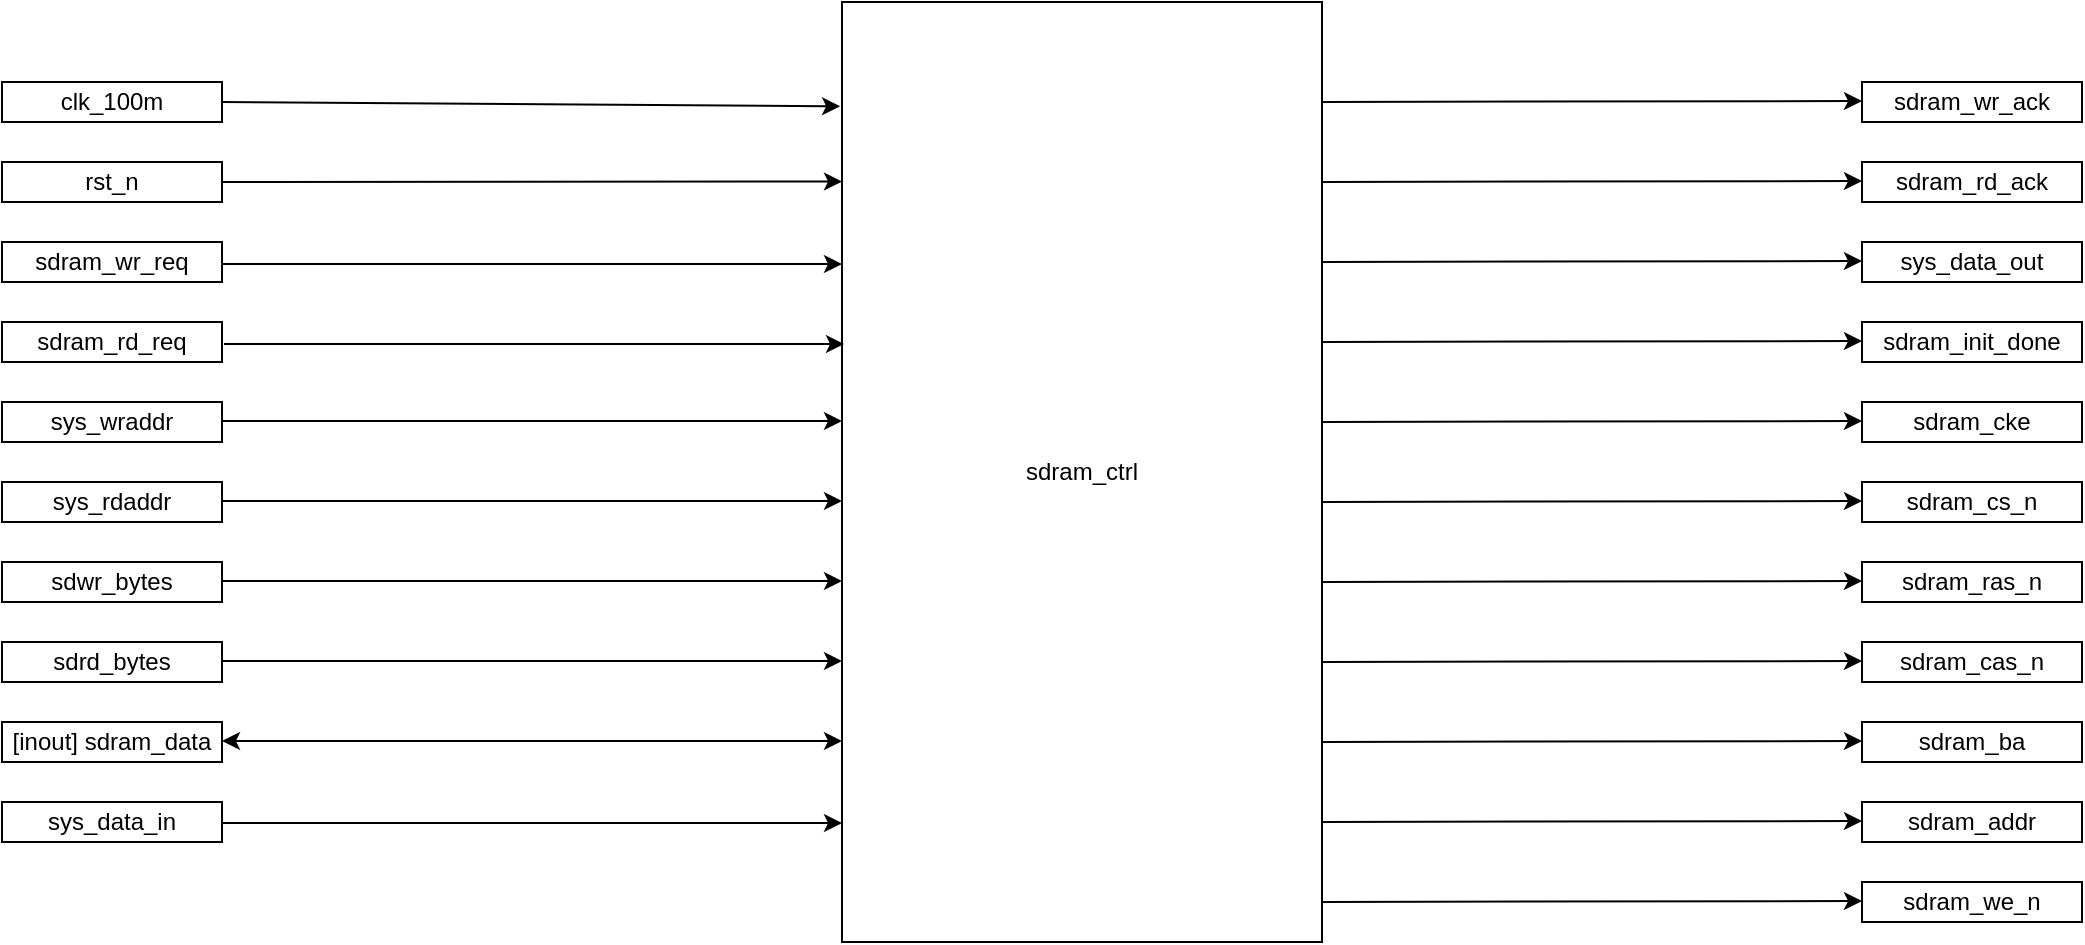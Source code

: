 <mxfile version="22.0.8" type="github">
  <diagram name="Page-1" id="QzKriibWGeIbcQBbAOVL">
    <mxGraphModel dx="1434" dy="758" grid="1" gridSize="10" guides="1" tooltips="1" connect="1" arrows="1" fold="1" page="1" pageScale="1" pageWidth="850" pageHeight="1100" math="0" shadow="0">
      <root>
        <mxCell id="0" />
        <mxCell id="1" parent="0" />
        <mxCell id="-hZiaQxBjhqHarwySM8e-2" value="sdram_ctrl" style="rounded=0;whiteSpace=wrap;html=1;" parent="1" vertex="1">
          <mxGeometry x="510" y="120" width="240" height="470" as="geometry" />
        </mxCell>
        <mxCell id="-hZiaQxBjhqHarwySM8e-10" value="clk_100m" style="rounded=0;whiteSpace=wrap;html=1;" parent="1" vertex="1">
          <mxGeometry x="90" y="160" width="110" height="20" as="geometry" />
        </mxCell>
        <mxCell id="-hZiaQxBjhqHarwySM8e-11" value="rst_n" style="rounded=0;whiteSpace=wrap;html=1;" parent="1" vertex="1">
          <mxGeometry x="90" y="200" width="110" height="20" as="geometry" />
        </mxCell>
        <mxCell id="-hZiaQxBjhqHarwySM8e-12" value="sdram_wr_req" style="rounded=0;whiteSpace=wrap;html=1;" parent="1" vertex="1">
          <mxGeometry x="90" y="240" width="110" height="20" as="geometry" />
        </mxCell>
        <mxCell id="-hZiaQxBjhqHarwySM8e-13" value="sdram_rd_req" style="rounded=0;whiteSpace=wrap;html=1;" parent="1" vertex="1">
          <mxGeometry x="90" y="280" width="110" height="20" as="geometry" />
        </mxCell>
        <mxCell id="-hZiaQxBjhqHarwySM8e-14" value="sys_wraddr" style="rounded=0;whiteSpace=wrap;html=1;" parent="1" vertex="1">
          <mxGeometry x="90" y="320" width="110" height="20" as="geometry" />
        </mxCell>
        <mxCell id="-hZiaQxBjhqHarwySM8e-15" value="sys_rdaddr" style="rounded=0;whiteSpace=wrap;html=1;" parent="1" vertex="1">
          <mxGeometry x="90" y="360" width="110" height="20" as="geometry" />
        </mxCell>
        <mxCell id="-hZiaQxBjhqHarwySM8e-16" value="sdwr_bytes" style="rounded=0;whiteSpace=wrap;html=1;" parent="1" vertex="1">
          <mxGeometry x="90" y="400" width="110" height="20" as="geometry" />
        </mxCell>
        <mxCell id="-hZiaQxBjhqHarwySM8e-17" value="sdrd_bytes" style="rounded=0;whiteSpace=wrap;html=1;" parent="1" vertex="1">
          <mxGeometry x="90" y="440" width="110" height="20" as="geometry" />
        </mxCell>
        <mxCell id="-hZiaQxBjhqHarwySM8e-18" value="[inout] sdram_data" style="rounded=0;whiteSpace=wrap;html=1;" parent="1" vertex="1">
          <mxGeometry x="90" y="480" width="110" height="20" as="geometry" />
        </mxCell>
        <mxCell id="-hZiaQxBjhqHarwySM8e-19" value="sdram_wr_ack" style="rounded=0;whiteSpace=wrap;html=1;" parent="1" vertex="1">
          <mxGeometry x="1020" y="160" width="110" height="20" as="geometry" />
        </mxCell>
        <mxCell id="-hZiaQxBjhqHarwySM8e-20" value="sdram_rd_ack" style="rounded=0;whiteSpace=wrap;html=1;" parent="1" vertex="1">
          <mxGeometry x="1020" y="200" width="110" height="20" as="geometry" />
        </mxCell>
        <mxCell id="-hZiaQxBjhqHarwySM8e-21" value="sys_data_out" style="rounded=0;whiteSpace=wrap;html=1;" parent="1" vertex="1">
          <mxGeometry x="1020" y="240" width="110" height="20" as="geometry" />
        </mxCell>
        <mxCell id="-hZiaQxBjhqHarwySM8e-22" value="sdram_init_done" style="rounded=0;whiteSpace=wrap;html=1;" parent="1" vertex="1">
          <mxGeometry x="1020" y="280" width="110" height="20" as="geometry" />
        </mxCell>
        <mxCell id="-hZiaQxBjhqHarwySM8e-23" value="sdram_cke" style="rounded=0;whiteSpace=wrap;html=1;" parent="1" vertex="1">
          <mxGeometry x="1020" y="320" width="110" height="20" as="geometry" />
        </mxCell>
        <mxCell id="-hZiaQxBjhqHarwySM8e-24" value="sdram_cs_n" style="rounded=0;whiteSpace=wrap;html=1;" parent="1" vertex="1">
          <mxGeometry x="1020" y="360" width="110" height="20" as="geometry" />
        </mxCell>
        <mxCell id="-hZiaQxBjhqHarwySM8e-25" value="sdram_ras_n" style="rounded=0;whiteSpace=wrap;html=1;" parent="1" vertex="1">
          <mxGeometry x="1020" y="400" width="110" height="20" as="geometry" />
        </mxCell>
        <mxCell id="-hZiaQxBjhqHarwySM8e-26" value="sdram_cas_n" style="rounded=0;whiteSpace=wrap;html=1;" parent="1" vertex="1">
          <mxGeometry x="1020" y="440" width="110" height="20" as="geometry" />
        </mxCell>
        <mxCell id="-hZiaQxBjhqHarwySM8e-27" value="sdram_ba" style="rounded=0;whiteSpace=wrap;html=1;" parent="1" vertex="1">
          <mxGeometry x="1020" y="480" width="110" height="20" as="geometry" />
        </mxCell>
        <mxCell id="-hZiaQxBjhqHarwySM8e-28" value="sdram_addr" style="rounded=0;whiteSpace=wrap;html=1;" parent="1" vertex="1">
          <mxGeometry x="1020" y="520" width="110" height="20" as="geometry" />
        </mxCell>
        <mxCell id="-hZiaQxBjhqHarwySM8e-33" value="sys_data_in" style="rounded=0;whiteSpace=wrap;html=1;" parent="1" vertex="1">
          <mxGeometry x="90" y="520" width="110" height="20" as="geometry" />
        </mxCell>
        <mxCell id="nmadv54hfyfQ1lx8FfqC-4" value="" style="endArrow=classic;html=1;rounded=0;exitX=1;exitY=0.5;exitDx=0;exitDy=0;entryX=-0.004;entryY=0.111;entryDx=0;entryDy=0;entryPerimeter=0;" edge="1" parent="1" source="-hZiaQxBjhqHarwySM8e-10" target="-hZiaQxBjhqHarwySM8e-2">
          <mxGeometry width="50" height="50" relative="1" as="geometry">
            <mxPoint x="250" y="180" as="sourcePoint" />
            <mxPoint x="300" y="130" as="targetPoint" />
          </mxGeometry>
        </mxCell>
        <mxCell id="nmadv54hfyfQ1lx8FfqC-5" value="" style="endArrow=classic;html=1;rounded=0;exitX=1;exitY=0.5;exitDx=0;exitDy=0;entryX=0;entryY=0.191;entryDx=0;entryDy=0;entryPerimeter=0;" edge="1" parent="1" source="-hZiaQxBjhqHarwySM8e-11" target="-hZiaQxBjhqHarwySM8e-2">
          <mxGeometry width="50" height="50" relative="1" as="geometry">
            <mxPoint x="220" y="209.5" as="sourcePoint" />
            <mxPoint x="480" y="210" as="targetPoint" />
          </mxGeometry>
        </mxCell>
        <mxCell id="nmadv54hfyfQ1lx8FfqC-6" value="" style="endArrow=classic;html=1;rounded=0;exitX=1;exitY=0.5;exitDx=0;exitDy=0;entryX=0;entryY=0.191;entryDx=0;entryDy=0;entryPerimeter=0;" edge="1" parent="1">
          <mxGeometry width="50" height="50" relative="1" as="geometry">
            <mxPoint x="200" y="251" as="sourcePoint" />
            <mxPoint x="510" y="251" as="targetPoint" />
          </mxGeometry>
        </mxCell>
        <mxCell id="nmadv54hfyfQ1lx8FfqC-7" value="" style="endArrow=classic;html=1;rounded=0;exitX=1;exitY=0.5;exitDx=0;exitDy=0;entryX=0;entryY=0.191;entryDx=0;entryDy=0;entryPerimeter=0;" edge="1" parent="1">
          <mxGeometry width="50" height="50" relative="1" as="geometry">
            <mxPoint x="201" y="291" as="sourcePoint" />
            <mxPoint x="511" y="291" as="targetPoint" />
          </mxGeometry>
        </mxCell>
        <mxCell id="nmadv54hfyfQ1lx8FfqC-8" value="" style="endArrow=classic;html=1;rounded=0;" edge="1" parent="1">
          <mxGeometry width="50" height="50" relative="1" as="geometry">
            <mxPoint x="750" y="170" as="sourcePoint" />
            <mxPoint x="1020" y="169.5" as="targetPoint" />
          </mxGeometry>
        </mxCell>
        <mxCell id="nmadv54hfyfQ1lx8FfqC-9" value="" style="endArrow=classic;html=1;rounded=0;" edge="1" parent="1">
          <mxGeometry width="50" height="50" relative="1" as="geometry">
            <mxPoint x="750" y="210" as="sourcePoint" />
            <mxPoint x="1020" y="209.5" as="targetPoint" />
          </mxGeometry>
        </mxCell>
        <mxCell id="nmadv54hfyfQ1lx8FfqC-10" value="" style="endArrow=classic;html=1;rounded=0;exitX=1;exitY=0.5;exitDx=0;exitDy=0;entryX=0;entryY=0.191;entryDx=0;entryDy=0;entryPerimeter=0;" edge="1" parent="1">
          <mxGeometry width="50" height="50" relative="1" as="geometry">
            <mxPoint x="200" y="329.5" as="sourcePoint" />
            <mxPoint x="510" y="329.5" as="targetPoint" />
          </mxGeometry>
        </mxCell>
        <mxCell id="nmadv54hfyfQ1lx8FfqC-11" value="" style="endArrow=classic;html=1;rounded=0;exitX=1;exitY=0.5;exitDx=0;exitDy=0;entryX=0;entryY=0.191;entryDx=0;entryDy=0;entryPerimeter=0;" edge="1" parent="1">
          <mxGeometry width="50" height="50" relative="1" as="geometry">
            <mxPoint x="200" y="369.5" as="sourcePoint" />
            <mxPoint x="510" y="369.5" as="targetPoint" />
          </mxGeometry>
        </mxCell>
        <mxCell id="nmadv54hfyfQ1lx8FfqC-12" value="" style="endArrow=classic;html=1;rounded=0;exitX=1;exitY=0.5;exitDx=0;exitDy=0;entryX=0;entryY=0.191;entryDx=0;entryDy=0;entryPerimeter=0;" edge="1" parent="1">
          <mxGeometry width="50" height="50" relative="1" as="geometry">
            <mxPoint x="200" y="409.5" as="sourcePoint" />
            <mxPoint x="510" y="409.5" as="targetPoint" />
          </mxGeometry>
        </mxCell>
        <mxCell id="nmadv54hfyfQ1lx8FfqC-13" value="" style="endArrow=classic;html=1;rounded=0;exitX=1;exitY=0.5;exitDx=0;exitDy=0;entryX=0;entryY=0.191;entryDx=0;entryDy=0;entryPerimeter=0;" edge="1" parent="1">
          <mxGeometry width="50" height="50" relative="1" as="geometry">
            <mxPoint x="200" y="449.5" as="sourcePoint" />
            <mxPoint x="510" y="449.5" as="targetPoint" />
          </mxGeometry>
        </mxCell>
        <mxCell id="nmadv54hfyfQ1lx8FfqC-14" value="" style="endArrow=classic;startArrow=classic;html=1;rounded=0;" edge="1" parent="1">
          <mxGeometry width="50" height="50" relative="1" as="geometry">
            <mxPoint x="200" y="489.5" as="sourcePoint" />
            <mxPoint x="510" y="489.5" as="targetPoint" />
          </mxGeometry>
        </mxCell>
        <mxCell id="nmadv54hfyfQ1lx8FfqC-15" value="" style="endArrow=classic;html=1;rounded=0;exitX=1;exitY=0.5;exitDx=0;exitDy=0;entryX=0;entryY=0.191;entryDx=0;entryDy=0;entryPerimeter=0;" edge="1" parent="1">
          <mxGeometry width="50" height="50" relative="1" as="geometry">
            <mxPoint x="200" y="530.5" as="sourcePoint" />
            <mxPoint x="510" y="530.5" as="targetPoint" />
          </mxGeometry>
        </mxCell>
        <mxCell id="nmadv54hfyfQ1lx8FfqC-16" value="" style="endArrow=classic;html=1;rounded=0;" edge="1" parent="1">
          <mxGeometry width="50" height="50" relative="1" as="geometry">
            <mxPoint x="750" y="250" as="sourcePoint" />
            <mxPoint x="1020" y="249.5" as="targetPoint" />
          </mxGeometry>
        </mxCell>
        <mxCell id="nmadv54hfyfQ1lx8FfqC-17" value="" style="endArrow=classic;html=1;rounded=0;" edge="1" parent="1">
          <mxGeometry width="50" height="50" relative="1" as="geometry">
            <mxPoint x="750" y="290" as="sourcePoint" />
            <mxPoint x="1020" y="289.5" as="targetPoint" />
          </mxGeometry>
        </mxCell>
        <mxCell id="nmadv54hfyfQ1lx8FfqC-18" value="" style="endArrow=classic;html=1;rounded=0;" edge="1" parent="1">
          <mxGeometry width="50" height="50" relative="1" as="geometry">
            <mxPoint x="750" y="330" as="sourcePoint" />
            <mxPoint x="1020" y="329.5" as="targetPoint" />
          </mxGeometry>
        </mxCell>
        <mxCell id="nmadv54hfyfQ1lx8FfqC-19" value="" style="endArrow=classic;html=1;rounded=0;" edge="1" parent="1">
          <mxGeometry width="50" height="50" relative="1" as="geometry">
            <mxPoint x="750" y="370" as="sourcePoint" />
            <mxPoint x="1020" y="369.5" as="targetPoint" />
          </mxGeometry>
        </mxCell>
        <mxCell id="nmadv54hfyfQ1lx8FfqC-20" value="" style="endArrow=classic;html=1;rounded=0;" edge="1" parent="1">
          <mxGeometry width="50" height="50" relative="1" as="geometry">
            <mxPoint x="750" y="410" as="sourcePoint" />
            <mxPoint x="1020" y="409.5" as="targetPoint" />
          </mxGeometry>
        </mxCell>
        <mxCell id="nmadv54hfyfQ1lx8FfqC-21" value="sdram_we_n" style="rounded=0;whiteSpace=wrap;html=1;" vertex="1" parent="1">
          <mxGeometry x="1020" y="560" width="110" height="20" as="geometry" />
        </mxCell>
        <mxCell id="nmadv54hfyfQ1lx8FfqC-22" value="" style="endArrow=classic;html=1;rounded=0;" edge="1" parent="1">
          <mxGeometry width="50" height="50" relative="1" as="geometry">
            <mxPoint x="750" y="570" as="sourcePoint" />
            <mxPoint x="1020" y="569.5" as="targetPoint" />
          </mxGeometry>
        </mxCell>
        <mxCell id="nmadv54hfyfQ1lx8FfqC-23" value="" style="endArrow=classic;html=1;rounded=0;" edge="1" parent="1">
          <mxGeometry width="50" height="50" relative="1" as="geometry">
            <mxPoint x="750" y="450" as="sourcePoint" />
            <mxPoint x="1020" y="449.5" as="targetPoint" />
          </mxGeometry>
        </mxCell>
        <mxCell id="nmadv54hfyfQ1lx8FfqC-24" value="" style="endArrow=classic;html=1;rounded=0;" edge="1" parent="1">
          <mxGeometry width="50" height="50" relative="1" as="geometry">
            <mxPoint x="750" y="490" as="sourcePoint" />
            <mxPoint x="1020" y="489.5" as="targetPoint" />
          </mxGeometry>
        </mxCell>
        <mxCell id="nmadv54hfyfQ1lx8FfqC-25" value="" style="endArrow=classic;html=1;rounded=0;" edge="1" parent="1">
          <mxGeometry width="50" height="50" relative="1" as="geometry">
            <mxPoint x="750" y="530" as="sourcePoint" />
            <mxPoint x="1020" y="529.5" as="targetPoint" />
          </mxGeometry>
        </mxCell>
      </root>
    </mxGraphModel>
  </diagram>
</mxfile>

